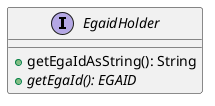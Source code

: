 @startuml

    interface EgaidHolder [[EgaidHolder.html]] {
        +getEgaIdAsString(): String
        {abstract} +getEgaId(): EGAID
    }

@enduml
